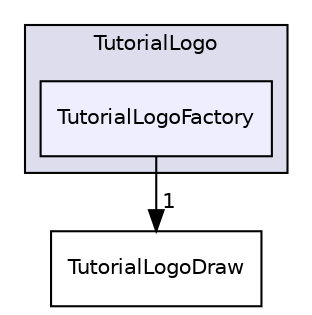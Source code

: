 digraph "C:/HAL/PG関係/03_作成プログラム/03_HAL授業/就職作品/Project/source/03_Object/2D/UI/TutorialLogo/TutorialLogoFactory" {
  compound=true
  node [ fontsize="10", fontname="Helvetica"];
  edge [ labelfontsize="10", labelfontname="Helvetica"];
  subgraph clusterdir_b0977381902344801aa6e74ad6331c4e {
    graph [ bgcolor="#ddddee", pencolor="black", label="TutorialLogo" fontname="Helvetica", fontsize="10", URL="dir_b0977381902344801aa6e74ad6331c4e.html"]
  dir_ee4ffa06493c2dc44d30838a6c468b42 [shape=box, label="TutorialLogoFactory", style="filled", fillcolor="#eeeeff", pencolor="black", URL="dir_ee4ffa06493c2dc44d30838a6c468b42.html"];
  }
  dir_e0246ec2c624ae8e5baefce7765134eb [shape=box label="TutorialLogoDraw" URL="dir_e0246ec2c624ae8e5baefce7765134eb.html"];
  dir_ee4ffa06493c2dc44d30838a6c468b42->dir_e0246ec2c624ae8e5baefce7765134eb [headlabel="1", labeldistance=1.5 headhref="dir_000049_000048.html"];
}
